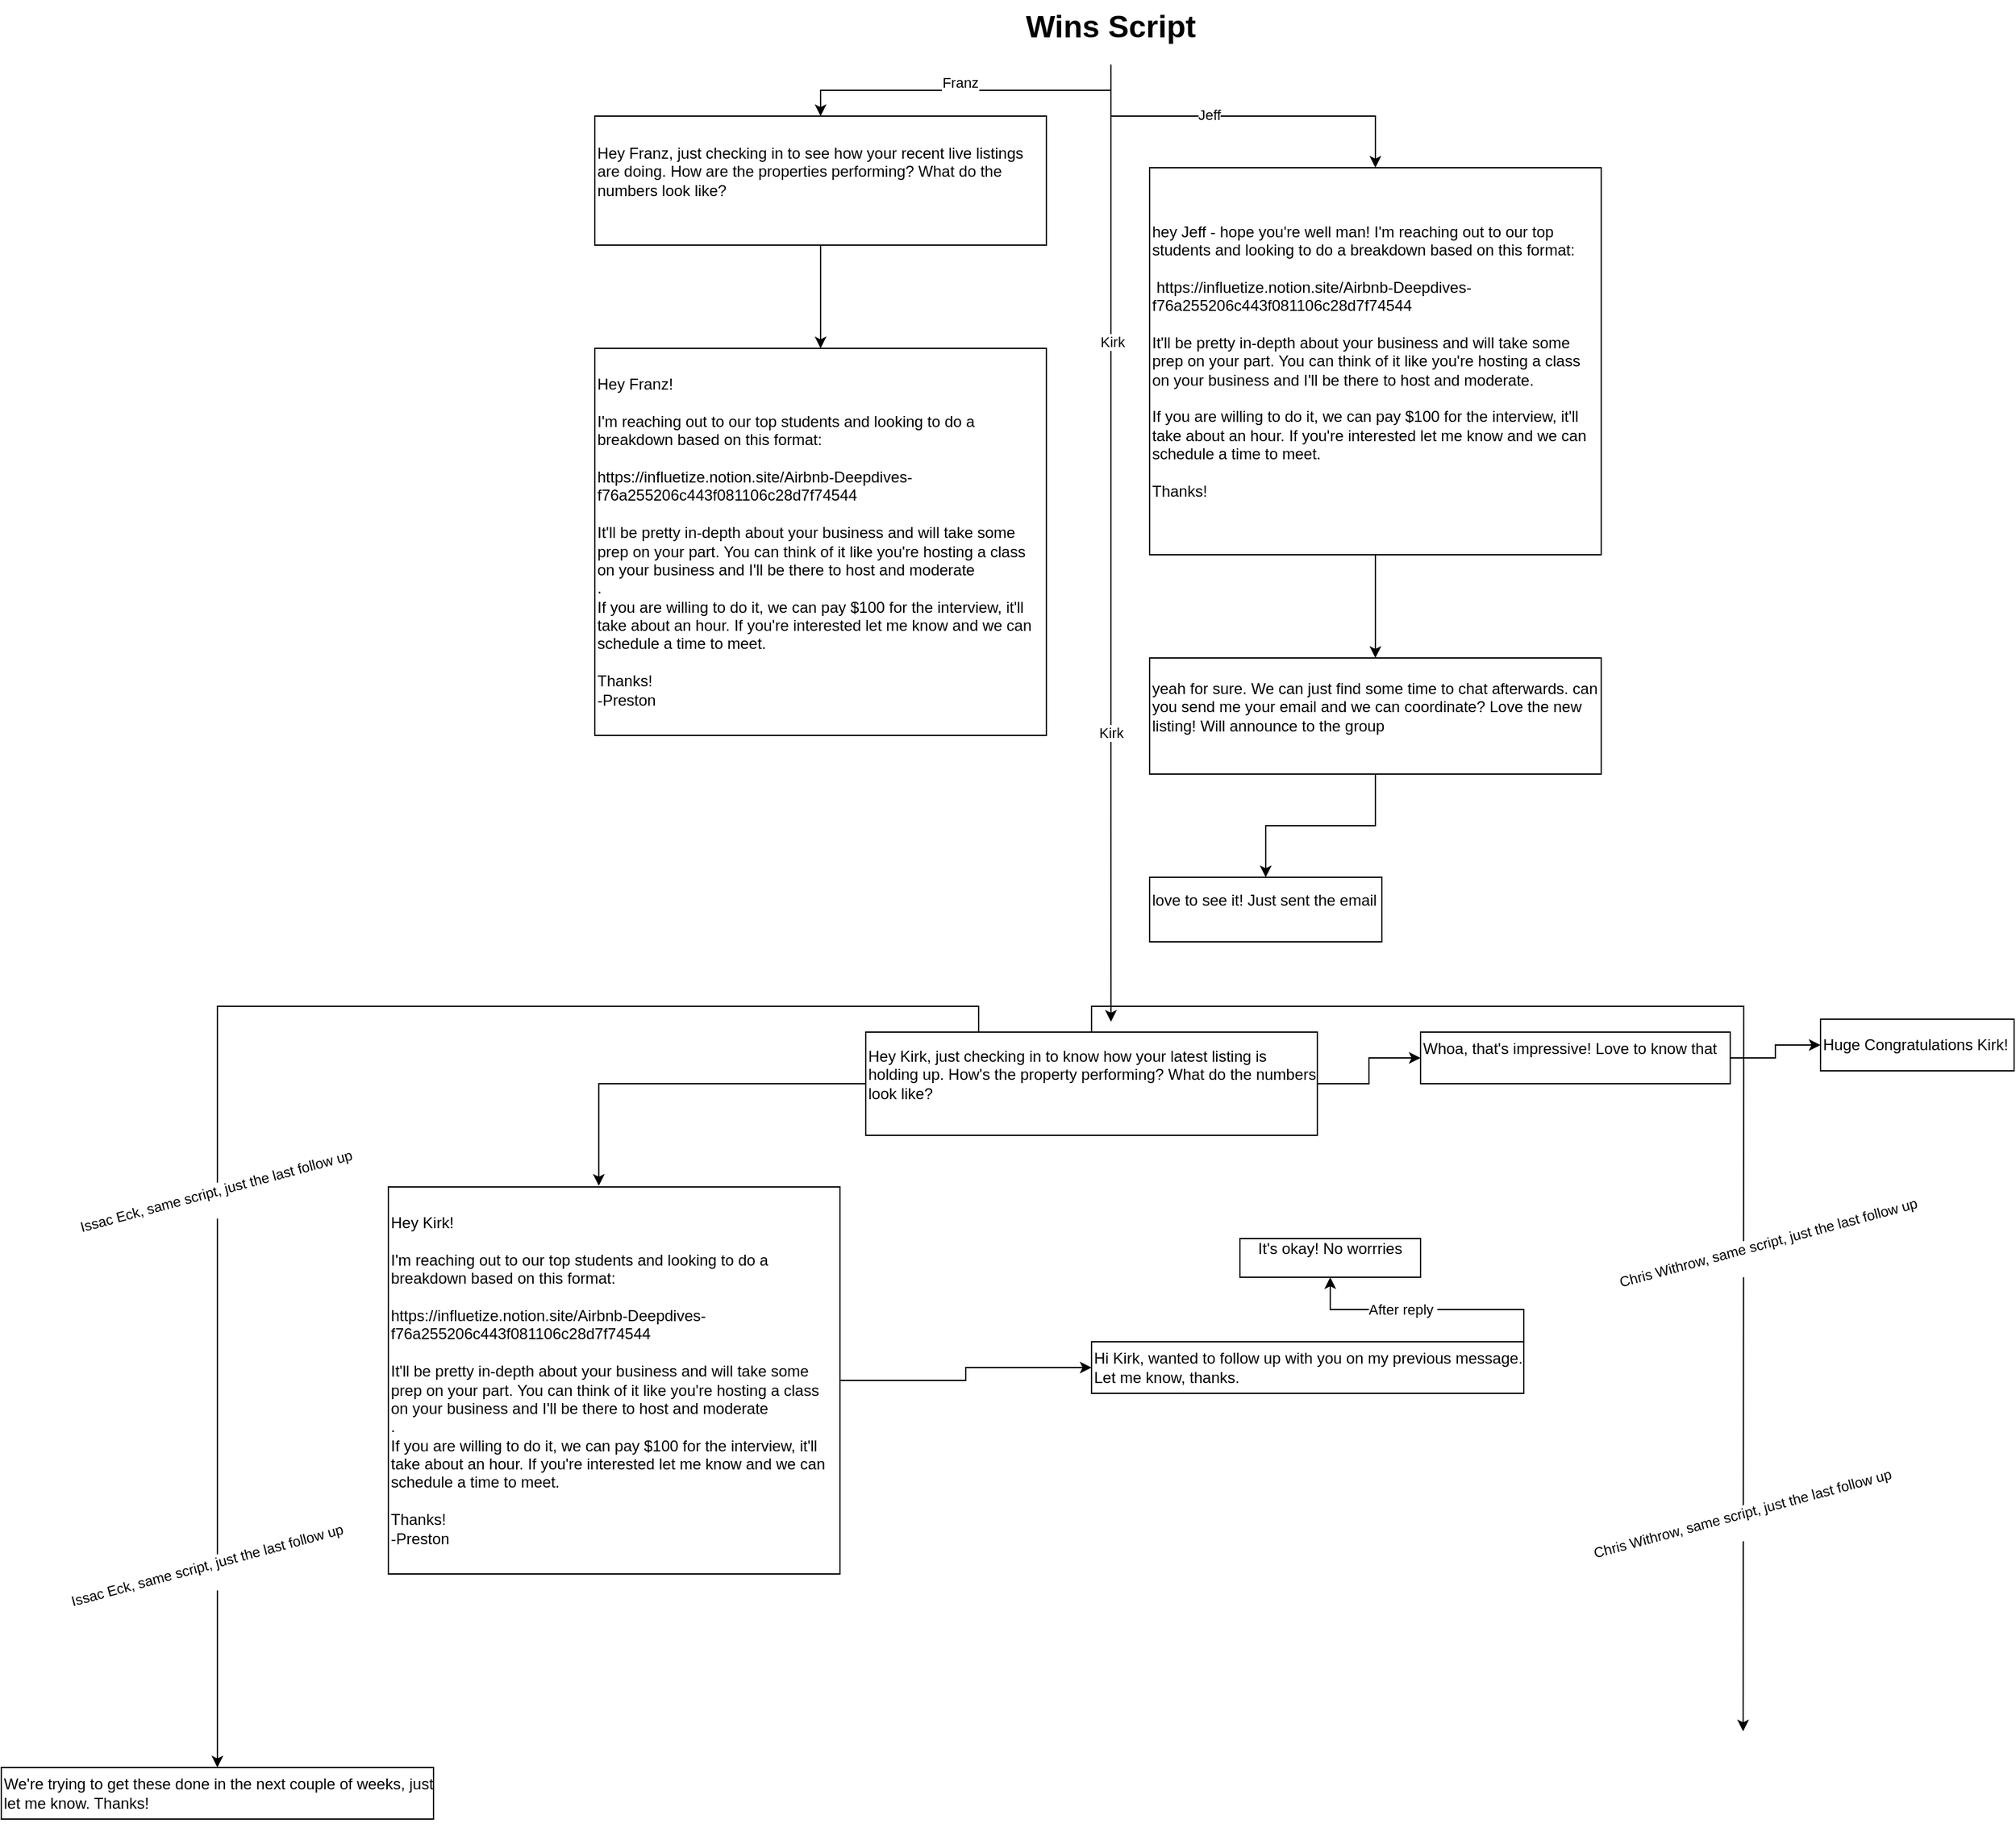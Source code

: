 <mxfile version="24.2.7" type="github">
  <diagram name="Page-1" id="JBJc0INhoO-5KvknwVBm">
    <mxGraphModel dx="2652" dy="810" grid="1" gridSize="10" guides="1" tooltips="1" connect="1" arrows="1" fold="1" page="1" pageScale="1" pageWidth="850" pageHeight="1100" math="0" shadow="0">
      <root>
        <mxCell id="0" />
        <mxCell id="1" parent="0" />
        <mxCell id="IDZSP4kKKY8JuZDuhJa7-7" value="" style="edgeStyle=orthogonalEdgeStyle;rounded=0;orthogonalLoop=1;jettySize=auto;html=1;" parent="1" source="IDZSP4kKKY8JuZDuhJa7-1" target="IDZSP4kKKY8JuZDuhJa7-6" edge="1">
          <mxGeometry relative="1" as="geometry" />
        </mxCell>
        <mxCell id="IDZSP4kKKY8JuZDuhJa7-1" value="&lt;div&gt;Hey Franz, just checking in to see how your recent live listings are doing. How are the properties performing? What do the numbers look like?&lt;/div&gt;&lt;div style=&quot;&quot;&gt;&lt;br&gt;&lt;/div&gt;" style="text;html=1;align=left;verticalAlign=middle;whiteSpace=wrap;rounded=0;strokeColor=default;" parent="1" vertex="1">
          <mxGeometry x="40" y="100" width="350" height="100" as="geometry" />
        </mxCell>
        <mxCell id="IDZSP4kKKY8JuZDuhJa7-5" style="edgeStyle=orthogonalEdgeStyle;rounded=0;orthogonalLoop=1;jettySize=auto;html=1;" parent="1" source="IDZSP4kKKY8JuZDuhJa7-2" target="IDZSP4kKKY8JuZDuhJa7-1" edge="1">
          <mxGeometry relative="1" as="geometry" />
        </mxCell>
        <mxCell id="IDZSP4kKKY8JuZDuhJa7-9" value="Franz" style="edgeLabel;html=1;align=center;verticalAlign=middle;resizable=0;points=[];" parent="IDZSP4kKKY8JuZDuhJa7-5" vertex="1" connectable="0">
          <mxGeometry x="0.034" y="-6" relative="1" as="geometry">
            <mxPoint as="offset" />
          </mxGeometry>
        </mxCell>
        <mxCell id="IDZSP4kKKY8JuZDuhJa7-11" value="" style="edgeStyle=orthogonalEdgeStyle;rounded=0;orthogonalLoop=1;jettySize=auto;html=1;" parent="1" source="IDZSP4kKKY8JuZDuhJa7-2" target="IDZSP4kKKY8JuZDuhJa7-10" edge="1">
          <mxGeometry relative="1" as="geometry" />
        </mxCell>
        <mxCell id="IDZSP4kKKY8JuZDuhJa7-12" value="Jeff" style="edgeLabel;html=1;align=center;verticalAlign=middle;resizable=0;points=[];" parent="IDZSP4kKKY8JuZDuhJa7-11" vertex="1" connectable="0">
          <mxGeometry x="-0.186" y="1" relative="1" as="geometry">
            <mxPoint as="offset" />
          </mxGeometry>
        </mxCell>
        <mxCell id="IDZSP4kKKY8JuZDuhJa7-2" value="&lt;h1 style=&quot;margin-top: 0px;&quot;&gt;Wins Script&lt;/h1&gt;" style="text;html=1;whiteSpace=wrap;overflow=hidden;rounded=0;align=center;" parent="1" vertex="1">
          <mxGeometry x="350" y="10" width="180" height="50" as="geometry" />
        </mxCell>
        <mxCell id="IDZSP4kKKY8JuZDuhJa7-6" value="&lt;div&gt;&lt;div&gt;Hey Franz!&lt;/div&gt;&lt;div&gt;&lt;br&gt;&lt;/div&gt;&lt;div&gt;I&#39;m reaching out to our top students and looking to do a breakdown based on this format:&amp;nbsp;&lt;/div&gt;&lt;div&gt;&lt;br&gt;&lt;/div&gt;&lt;div&gt;https://influetize.notion.site/Airbnb-Deepdives-f76a255206c443f081106c28d7f74544&lt;/div&gt;&lt;div&gt;&lt;br&gt;&lt;/div&gt;&lt;div&gt;It&#39;ll be pretty in-depth about your business and will take some prep on your part. You can think of it like you&#39;re hosting a class on your business and I&#39;ll be there to host and moderate&lt;/div&gt;&lt;div&gt;.&lt;/div&gt;&lt;div&gt;If you are willing to do it, we can pay $100 for the interview, it&#39;ll take about an hour. If you&#39;re interested let me know and we can schedule a time to meet.&lt;/div&gt;&lt;div&gt;&lt;br&gt;&lt;/div&gt;&lt;div&gt;Thanks!&lt;/div&gt;&lt;div&gt;-Preston&lt;/div&gt;&lt;/div&gt;" style="text;html=1;align=left;verticalAlign=middle;whiteSpace=wrap;rounded=0;strokeColor=default;" parent="1" vertex="1">
          <mxGeometry x="40" y="280" width="350" height="300" as="geometry" />
        </mxCell>
        <mxCell id="IDZSP4kKKY8JuZDuhJa7-14" value="" style="edgeStyle=orthogonalEdgeStyle;rounded=0;orthogonalLoop=1;jettySize=auto;html=1;" parent="1" source="IDZSP4kKKY8JuZDuhJa7-10" target="IDZSP4kKKY8JuZDuhJa7-13" edge="1">
          <mxGeometry relative="1" as="geometry" />
        </mxCell>
        <mxCell id="IDZSP4kKKY8JuZDuhJa7-10" value="&lt;div&gt;hey Jeff - hope you&#39;re well man! I&#39;m reaching out to our top students and looking to do a breakdown based on this format:&lt;/div&gt;&lt;div&gt;&lt;br&gt;&lt;/div&gt;&lt;div&gt;&amp;nbsp;https://influetize.notion.site/Airbnb-Deepdives-f76a255206c443f081106c28d7f74544&lt;/div&gt;&lt;div&gt;&lt;br&gt;&lt;/div&gt;&lt;div&gt;It&#39;ll be pretty in-depth about your business and will take some prep on your part. You can think of it like you&#39;re hosting a class on your business and I&#39;ll be there to host and moderate.&lt;/div&gt;&lt;div&gt;&lt;br&gt;&lt;/div&gt;&lt;div&gt;If you are willing to do it, we can pay $100 for the interview, it&#39;ll take about an hour. If you&#39;re interested let me know and we can schedule a time to meet.&lt;/div&gt;&lt;div&gt;&lt;br&gt;&lt;/div&gt;&lt;div&gt;Thanks!&lt;/div&gt;" style="text;html=1;align=left;verticalAlign=middle;whiteSpace=wrap;rounded=0;fillColor=default;fillStyle=solid;gradientColor=none;strokeColor=default;" parent="1" vertex="1">
          <mxGeometry x="470" y="140" width="350" height="300" as="geometry" />
        </mxCell>
        <mxCell id="IDZSP4kKKY8JuZDuhJa7-16" value="" style="edgeStyle=orthogonalEdgeStyle;rounded=0;orthogonalLoop=1;jettySize=auto;html=1;" parent="1" source="IDZSP4kKKY8JuZDuhJa7-13" target="IDZSP4kKKY8JuZDuhJa7-15" edge="1">
          <mxGeometry relative="1" as="geometry" />
        </mxCell>
        <mxCell id="IDZSP4kKKY8JuZDuhJa7-13" value="&lt;div&gt;yeah for sure. We can just find some time to chat afterwards. can you send me your email and we can coordinate? Love the new listing! Will announce to the group&lt;/div&gt;&lt;div&gt;&lt;br&gt;&lt;/div&gt;" style="text;html=1;align=left;verticalAlign=middle;whiteSpace=wrap;rounded=0;strokeColor=default;" parent="1" vertex="1">
          <mxGeometry x="470" y="520" width="350" height="90" as="geometry" />
        </mxCell>
        <mxCell id="IDZSP4kKKY8JuZDuhJa7-15" value="&lt;div&gt;&lt;div&gt;love to see it! Just sent the email&lt;/div&gt;&lt;/div&gt;&lt;div&gt;&lt;br&gt;&lt;/div&gt;" style="text;html=1;align=left;verticalAlign=middle;whiteSpace=wrap;rounded=0;strokeColor=default;" parent="1" vertex="1">
          <mxGeometry x="470" y="690" width="180" height="50" as="geometry" />
        </mxCell>
        <mxCell id="IDZSP4kKKY8JuZDuhJa7-23" value="" style="edgeStyle=orthogonalEdgeStyle;rounded=0;orthogonalLoop=1;jettySize=auto;html=1;entryX=0.466;entryY=-0.003;entryDx=0;entryDy=0;entryPerimeter=0;" parent="1" source="IDZSP4kKKY8JuZDuhJa7-18" target="IDZSP4kKKY8JuZDuhJa7-31" edge="1">
          <mxGeometry relative="1" as="geometry">
            <mxPoint x="85" y="950" as="targetPoint" />
          </mxGeometry>
        </mxCell>
        <mxCell id="IDZSP4kKKY8JuZDuhJa7-27" value="" style="edgeStyle=orthogonalEdgeStyle;rounded=0;orthogonalLoop=1;jettySize=auto;html=1;" parent="1" source="IDZSP4kKKY8JuZDuhJa7-18" target="IDZSP4kKKY8JuZDuhJa7-26" edge="1">
          <mxGeometry relative="1" as="geometry" />
        </mxCell>
        <mxCell id="8rtggDDPh_m3x-qfitVF-1" style="edgeStyle=orthogonalEdgeStyle;rounded=0;orthogonalLoop=1;jettySize=auto;html=1;exitX=0.5;exitY=0;exitDx=0;exitDy=0;" parent="1" source="IDZSP4kKKY8JuZDuhJa7-18" edge="1">
          <mxGeometry relative="1" as="geometry">
            <mxPoint x="930" y="1352" as="targetPoint" />
          </mxGeometry>
        </mxCell>
        <mxCell id="IDZSP4kKKY8JuZDuhJa7-18" value="&lt;div&gt;&lt;div&gt;Hey Kirk, just checking in to know how your latest listing is holding up. How&#39;s the property performing? What do the numbers look like?&lt;/div&gt;&lt;/div&gt;&lt;div&gt;&lt;br&gt;&lt;/div&gt;" style="text;html=1;align=left;verticalAlign=middle;whiteSpace=wrap;rounded=0;strokeColor=default;" parent="1" vertex="1">
          <mxGeometry x="250" y="810" width="350" height="80" as="geometry" />
        </mxCell>
        <mxCell id="IDZSP4kKKY8JuZDuhJa7-19" style="edgeStyle=orthogonalEdgeStyle;rounded=0;orthogonalLoop=1;jettySize=auto;html=1;entryX=0.543;entryY=-0.1;entryDx=0;entryDy=0;entryPerimeter=0;" parent="1" source="IDZSP4kKKY8JuZDuhJa7-2" target="IDZSP4kKKY8JuZDuhJa7-18" edge="1">
          <mxGeometry relative="1" as="geometry">
            <Array as="points">
              <mxPoint x="440" y="630" />
              <mxPoint x="440" y="630" />
            </Array>
          </mxGeometry>
        </mxCell>
        <mxCell id="IDZSP4kKKY8JuZDuhJa7-20" value="Kirk" style="edgeLabel;html=1;align=center;verticalAlign=middle;resizable=0;points=[];" parent="IDZSP4kKKY8JuZDuhJa7-19" vertex="1" connectable="0">
          <mxGeometry x="-0.43" y="1" relative="1" as="geometry">
            <mxPoint y="3" as="offset" />
          </mxGeometry>
        </mxCell>
        <mxCell id="IDZSP4kKKY8JuZDuhJa7-21" value="Kirk" style="edgeLabel;html=1;align=center;verticalAlign=middle;resizable=0;points=[];" parent="IDZSP4kKKY8JuZDuhJa7-19" vertex="1" connectable="0">
          <mxGeometry x="0.4" relative="1" as="geometry">
            <mxPoint y="-2" as="offset" />
          </mxGeometry>
        </mxCell>
        <mxCell id="IDZSP4kKKY8JuZDuhJa7-29" value="" style="edgeStyle=orthogonalEdgeStyle;rounded=0;orthogonalLoop=1;jettySize=auto;html=1;" parent="1" source="IDZSP4kKKY8JuZDuhJa7-26" target="IDZSP4kKKY8JuZDuhJa7-28" edge="1">
          <mxGeometry relative="1" as="geometry" />
        </mxCell>
        <mxCell id="IDZSP4kKKY8JuZDuhJa7-26" value="&lt;div&gt;&lt;div&gt;&lt;div&gt;Whoa, that&#39;s impressive! Love to know that&lt;/div&gt;&lt;/div&gt;&lt;/div&gt;&lt;div&gt;&lt;br&gt;&lt;/div&gt;" style="text;html=1;align=left;verticalAlign=middle;whiteSpace=wrap;rounded=0;strokeColor=default;" parent="1" vertex="1">
          <mxGeometry x="680" y="810" width="240" height="40" as="geometry" />
        </mxCell>
        <mxCell id="IDZSP4kKKY8JuZDuhJa7-28" value="Huge Congratulations Kirk!" style="whiteSpace=wrap;html=1;align=left;fillColor=none;gradientColor=none;rounded=0;" parent="1" vertex="1">
          <mxGeometry x="990" y="800" width="150" height="40" as="geometry" />
        </mxCell>
        <mxCell id="IDZSP4kKKY8JuZDuhJa7-33" value="" style="edgeStyle=orthogonalEdgeStyle;rounded=0;orthogonalLoop=1;jettySize=auto;html=1;" parent="1" source="IDZSP4kKKY8JuZDuhJa7-31" target="IDZSP4kKKY8JuZDuhJa7-32" edge="1">
          <mxGeometry relative="1" as="geometry" />
        </mxCell>
        <mxCell id="IDZSP4kKKY8JuZDuhJa7-31" value="&lt;div&gt;&lt;div&gt;Hey Kirk!&lt;/div&gt;&lt;div&gt;&lt;br&gt;&lt;/div&gt;&lt;div&gt;I&#39;m reaching out to our top students and looking to do a breakdown based on this format:&amp;nbsp;&lt;/div&gt;&lt;div&gt;&lt;br&gt;&lt;/div&gt;&lt;div&gt;https://influetize.notion.site/Airbnb-Deepdives-f76a255206c443f081106c28d7f74544&lt;/div&gt;&lt;div&gt;&lt;br&gt;&lt;/div&gt;&lt;div&gt;It&#39;ll be pretty in-depth about your business and will take some prep on your part. You can think of it like you&#39;re hosting a class on your business and I&#39;ll be there to host and moderate&lt;/div&gt;&lt;div&gt;.&lt;/div&gt;&lt;div&gt;If you are willing to do it, we can pay $100 for the interview, it&#39;ll take about an hour. If you&#39;re interested let me know and we can schedule a time to meet.&lt;/div&gt;&lt;div&gt;&lt;br&gt;&lt;/div&gt;&lt;div&gt;Thanks!&lt;/div&gt;&lt;div&gt;-Preston&lt;/div&gt;&lt;/div&gt;" style="text;html=1;align=left;verticalAlign=middle;whiteSpace=wrap;rounded=0;strokeColor=default;" parent="1" vertex="1">
          <mxGeometry x="-120" y="930" width="350" height="300" as="geometry" />
        </mxCell>
        <mxCell id="IDZSP4kKKY8JuZDuhJa7-35" style="edgeStyle=orthogonalEdgeStyle;rounded=0;orthogonalLoop=1;jettySize=auto;html=1;exitX=1;exitY=0;exitDx=0;exitDy=0;" parent="1" source="IDZSP4kKKY8JuZDuhJa7-32" target="IDZSP4kKKY8JuZDuhJa7-40" edge="1">
          <mxGeometry relative="1" as="geometry">
            <mxPoint x="650" y="1010" as="targetPoint" />
          </mxGeometry>
        </mxCell>
        <mxCell id="IDZSP4kKKY8JuZDuhJa7-42" value="After reply&amp;nbsp;" style="edgeLabel;html=1;align=center;verticalAlign=middle;resizable=0;points=[];" parent="IDZSP4kKKY8JuZDuhJa7-35" vertex="1" connectable="0">
          <mxGeometry x="0.19" relative="1" as="geometry">
            <mxPoint as="offset" />
          </mxGeometry>
        </mxCell>
        <mxCell id="IDZSP4kKKY8JuZDuhJa7-32" value="Hi Kirk, wanted to follow up with you on my previous message. Let me know, thanks." style="whiteSpace=wrap;html=1;align=left;fillColor=none;gradientColor=none;rounded=0;" parent="1" vertex="1">
          <mxGeometry x="425" y="1050" width="335" height="40" as="geometry" />
        </mxCell>
        <mxCell id="IDZSP4kKKY8JuZDuhJa7-40" value="&lt;div&gt;It&#39;s okay! No worrries&lt;/div&gt;&lt;div&gt;&lt;br&gt;&lt;/div&gt;" style="text;html=1;align=center;verticalAlign=middle;whiteSpace=wrap;rounded=0;strokeColor=default;" parent="1" vertex="1">
          <mxGeometry x="540" y="970" width="140" height="30" as="geometry" />
        </mxCell>
        <mxCell id="IDZSP4kKKY8JuZDuhJa7-45" value="" style="edgeStyle=orthogonalEdgeStyle;rounded=0;orthogonalLoop=1;jettySize=auto;html=1;exitX=0.25;exitY=0;exitDx=0;exitDy=0;" parent="1" source="IDZSP4kKKY8JuZDuhJa7-18" target="IDZSP4kKKY8JuZDuhJa7-44" edge="1">
          <mxGeometry relative="1" as="geometry">
            <mxPoint x="-230" y="1390" as="targetPoint" />
            <mxPoint x="338" y="810" as="sourcePoint" />
          </mxGeometry>
        </mxCell>
        <mxCell id="IDZSP4kKKY8JuZDuhJa7-46" value="Issac Eck, same script, just the last follow up&lt;div&gt;&lt;br&gt;&lt;/div&gt;" style="edgeLabel;html=1;align=center;verticalAlign=middle;resizable=0;points=[];rotation=-15;" parent="IDZSP4kKKY8JuZDuhJa7-45" vertex="1" connectable="0">
          <mxGeometry x="0.61" y="-1" relative="1" as="geometry">
            <mxPoint x="1" y="-206" as="offset" />
          </mxGeometry>
        </mxCell>
        <mxCell id="IDZSP4kKKY8JuZDuhJa7-47" value="Issac Eck, same script, just the last follow up&lt;div&gt;&lt;br&gt;&lt;/div&gt;" style="edgeLabel;html=1;align=center;verticalAlign=middle;resizable=0;points=[];rotation=-15;" parent="IDZSP4kKKY8JuZDuhJa7-45" vertex="1" connectable="0">
          <mxGeometry x="0.61" y="-1" relative="1" as="geometry">
            <mxPoint x="-6" y="84" as="offset" />
          </mxGeometry>
        </mxCell>
        <mxCell id="8rtggDDPh_m3x-qfitVF-2" value="Chris Withrow, same script, just the last follow up&lt;div&gt;&lt;br&gt;&lt;/div&gt;" style="edgeLabel;html=1;align=center;verticalAlign=middle;resizable=0;points=[];rotation=-15;" parent="IDZSP4kKKY8JuZDuhJa7-45" vertex="1" connectable="0">
          <mxGeometry x="0.61" y="-1" relative="1" as="geometry">
            <mxPoint x="1204" y="-166" as="offset" />
          </mxGeometry>
        </mxCell>
        <mxCell id="8rtggDDPh_m3x-qfitVF-3" value="Chris Withrow, same script, just the last follow up&lt;div&gt;&lt;br&gt;&lt;/div&gt;" style="edgeLabel;html=1;align=center;verticalAlign=middle;resizable=0;points=[];rotation=-15;" parent="IDZSP4kKKY8JuZDuhJa7-45" vertex="1" connectable="0">
          <mxGeometry x="0.61" y="-1" relative="1" as="geometry">
            <mxPoint x="1184" y="44" as="offset" />
          </mxGeometry>
        </mxCell>
        <mxCell id="IDZSP4kKKY8JuZDuhJa7-44" value="&lt;div&gt;&lt;br&gt;&lt;/div&gt;&lt;div&gt;We&#39;re trying to get these done in the next couple of weeks, just let me know. Thanks!&lt;/div&gt;&lt;div&gt;&lt;br&gt;&lt;/div&gt;" style="whiteSpace=wrap;html=1;align=left;fillColor=none;gradientColor=none;rounded=0;" parent="1" vertex="1">
          <mxGeometry x="-420" y="1380" width="335" height="40" as="geometry" />
        </mxCell>
      </root>
    </mxGraphModel>
  </diagram>
</mxfile>
